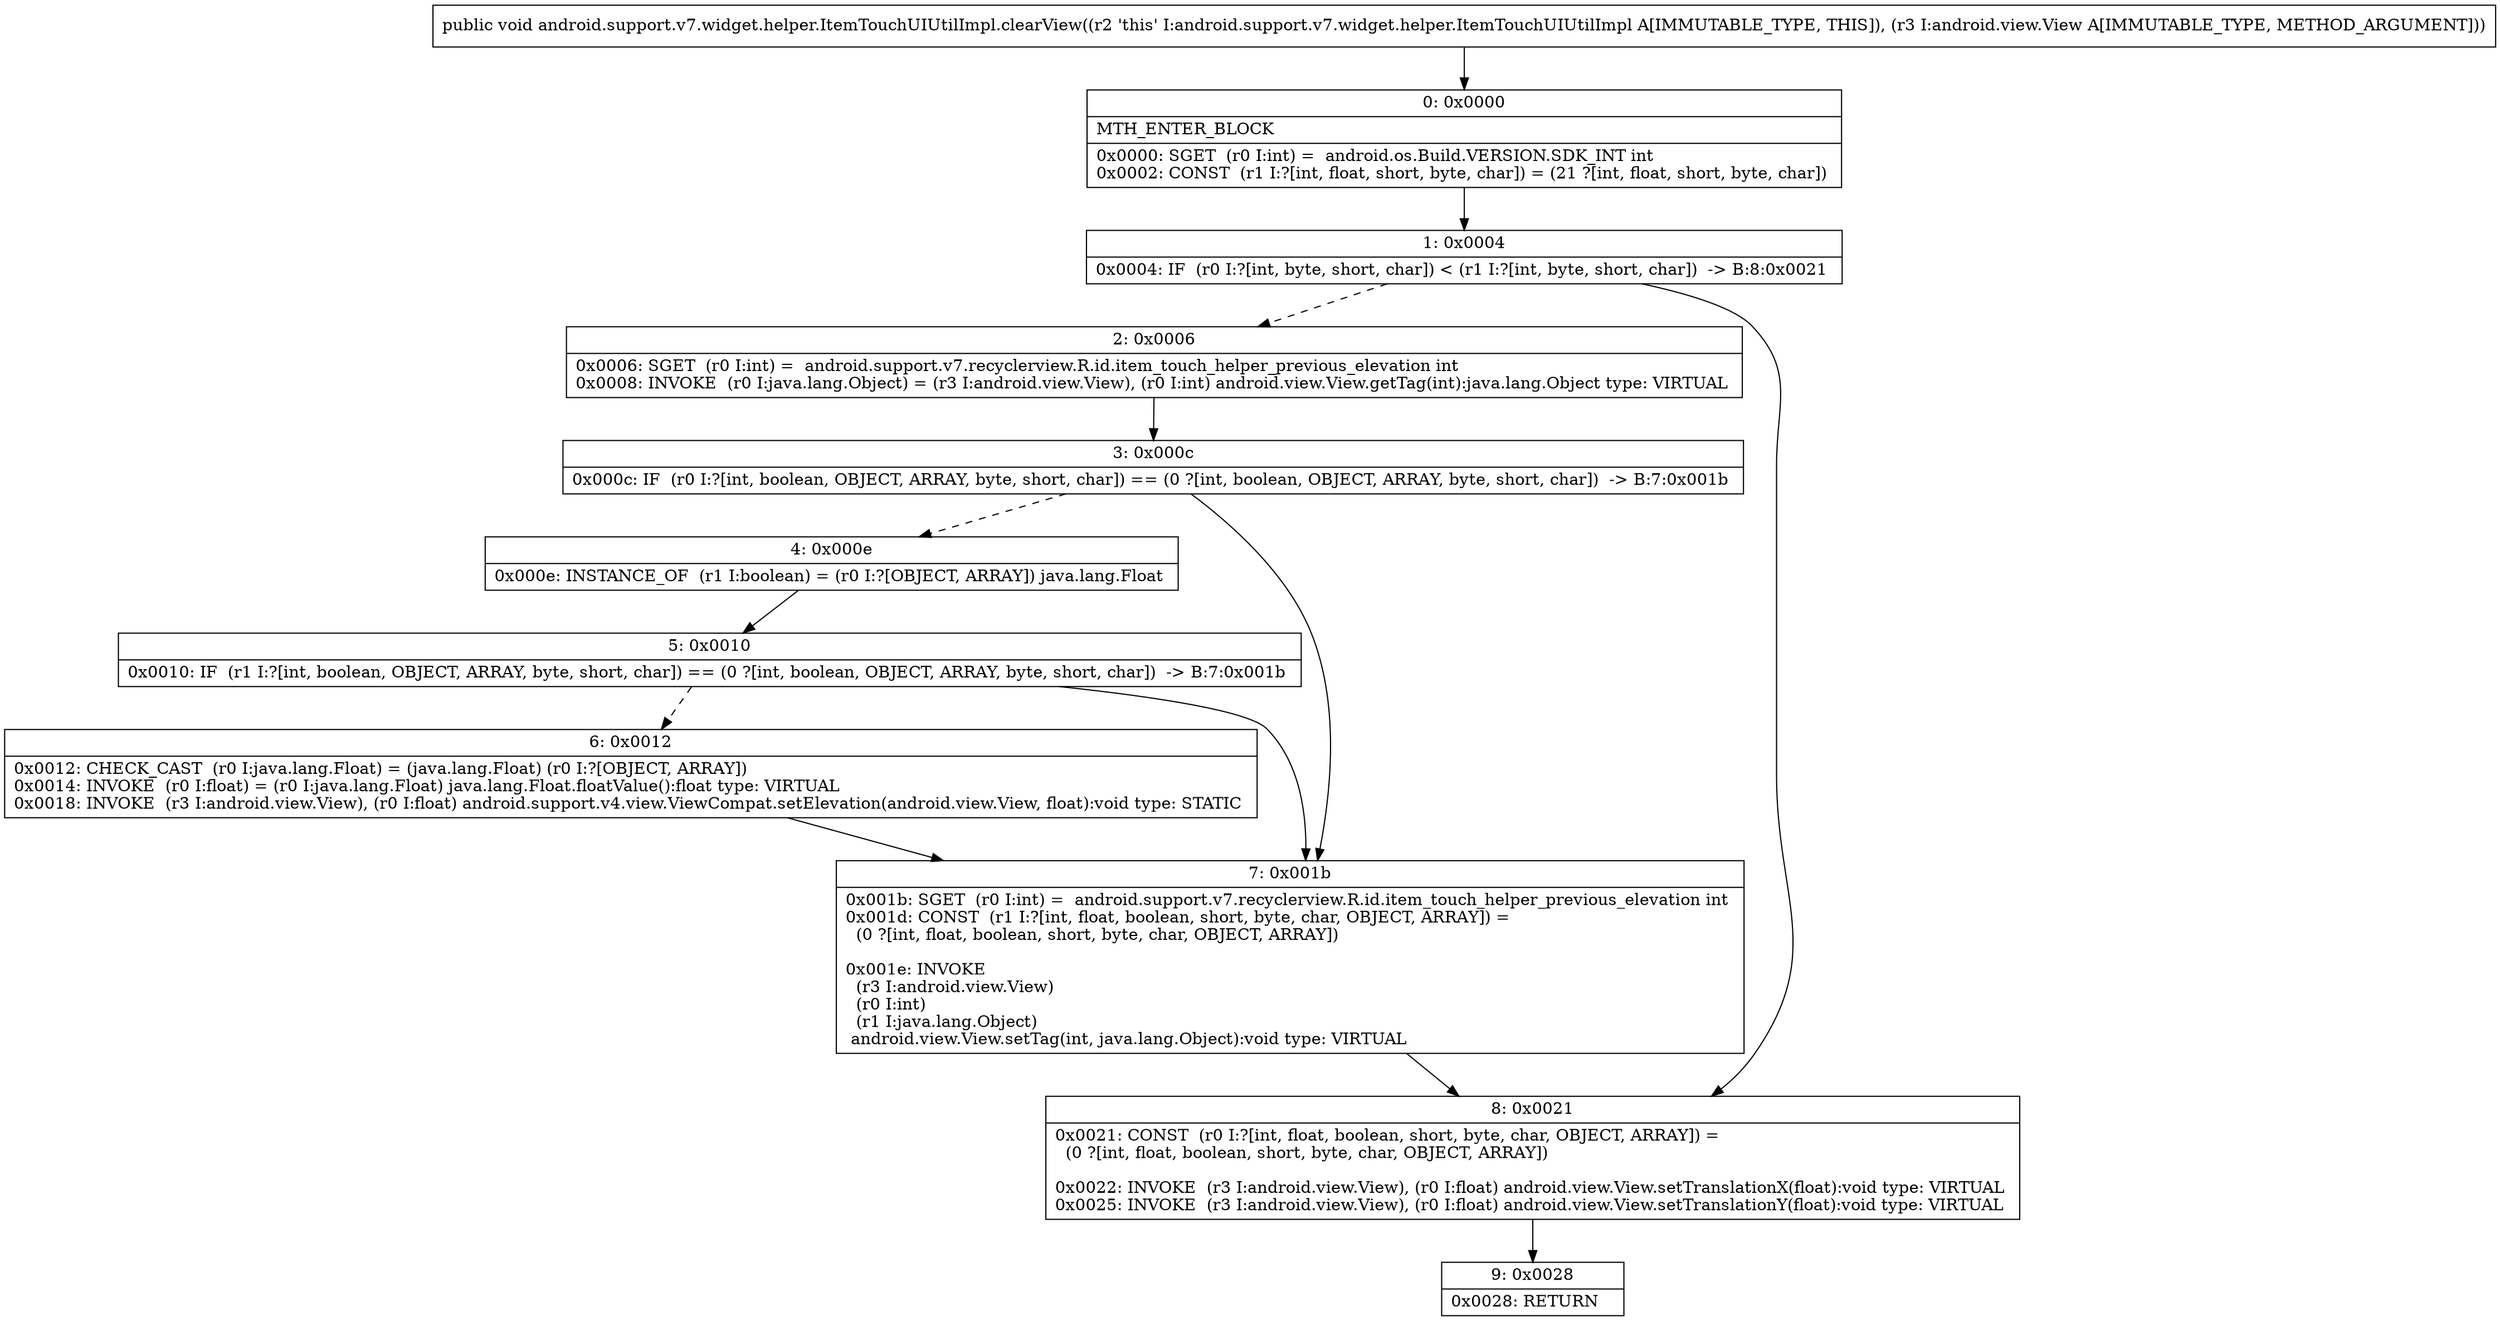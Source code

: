 digraph "CFG forandroid.support.v7.widget.helper.ItemTouchUIUtilImpl.clearView(Landroid\/view\/View;)V" {
Node_0 [shape=record,label="{0\:\ 0x0000|MTH_ENTER_BLOCK\l|0x0000: SGET  (r0 I:int) =  android.os.Build.VERSION.SDK_INT int \l0x0002: CONST  (r1 I:?[int, float, short, byte, char]) = (21 ?[int, float, short, byte, char]) \l}"];
Node_1 [shape=record,label="{1\:\ 0x0004|0x0004: IF  (r0 I:?[int, byte, short, char]) \< (r1 I:?[int, byte, short, char])  \-\> B:8:0x0021 \l}"];
Node_2 [shape=record,label="{2\:\ 0x0006|0x0006: SGET  (r0 I:int) =  android.support.v7.recyclerview.R.id.item_touch_helper_previous_elevation int \l0x0008: INVOKE  (r0 I:java.lang.Object) = (r3 I:android.view.View), (r0 I:int) android.view.View.getTag(int):java.lang.Object type: VIRTUAL \l}"];
Node_3 [shape=record,label="{3\:\ 0x000c|0x000c: IF  (r0 I:?[int, boolean, OBJECT, ARRAY, byte, short, char]) == (0 ?[int, boolean, OBJECT, ARRAY, byte, short, char])  \-\> B:7:0x001b \l}"];
Node_4 [shape=record,label="{4\:\ 0x000e|0x000e: INSTANCE_OF  (r1 I:boolean) = (r0 I:?[OBJECT, ARRAY]) java.lang.Float \l}"];
Node_5 [shape=record,label="{5\:\ 0x0010|0x0010: IF  (r1 I:?[int, boolean, OBJECT, ARRAY, byte, short, char]) == (0 ?[int, boolean, OBJECT, ARRAY, byte, short, char])  \-\> B:7:0x001b \l}"];
Node_6 [shape=record,label="{6\:\ 0x0012|0x0012: CHECK_CAST  (r0 I:java.lang.Float) = (java.lang.Float) (r0 I:?[OBJECT, ARRAY]) \l0x0014: INVOKE  (r0 I:float) = (r0 I:java.lang.Float) java.lang.Float.floatValue():float type: VIRTUAL \l0x0018: INVOKE  (r3 I:android.view.View), (r0 I:float) android.support.v4.view.ViewCompat.setElevation(android.view.View, float):void type: STATIC \l}"];
Node_7 [shape=record,label="{7\:\ 0x001b|0x001b: SGET  (r0 I:int) =  android.support.v7.recyclerview.R.id.item_touch_helper_previous_elevation int \l0x001d: CONST  (r1 I:?[int, float, boolean, short, byte, char, OBJECT, ARRAY]) = \l  (0 ?[int, float, boolean, short, byte, char, OBJECT, ARRAY])\l \l0x001e: INVOKE  \l  (r3 I:android.view.View)\l  (r0 I:int)\l  (r1 I:java.lang.Object)\l android.view.View.setTag(int, java.lang.Object):void type: VIRTUAL \l}"];
Node_8 [shape=record,label="{8\:\ 0x0021|0x0021: CONST  (r0 I:?[int, float, boolean, short, byte, char, OBJECT, ARRAY]) = \l  (0 ?[int, float, boolean, short, byte, char, OBJECT, ARRAY])\l \l0x0022: INVOKE  (r3 I:android.view.View), (r0 I:float) android.view.View.setTranslationX(float):void type: VIRTUAL \l0x0025: INVOKE  (r3 I:android.view.View), (r0 I:float) android.view.View.setTranslationY(float):void type: VIRTUAL \l}"];
Node_9 [shape=record,label="{9\:\ 0x0028|0x0028: RETURN   \l}"];
MethodNode[shape=record,label="{public void android.support.v7.widget.helper.ItemTouchUIUtilImpl.clearView((r2 'this' I:android.support.v7.widget.helper.ItemTouchUIUtilImpl A[IMMUTABLE_TYPE, THIS]), (r3 I:android.view.View A[IMMUTABLE_TYPE, METHOD_ARGUMENT])) }"];
MethodNode -> Node_0;
Node_0 -> Node_1;
Node_1 -> Node_2[style=dashed];
Node_1 -> Node_8;
Node_2 -> Node_3;
Node_3 -> Node_4[style=dashed];
Node_3 -> Node_7;
Node_4 -> Node_5;
Node_5 -> Node_6[style=dashed];
Node_5 -> Node_7;
Node_6 -> Node_7;
Node_7 -> Node_8;
Node_8 -> Node_9;
}

